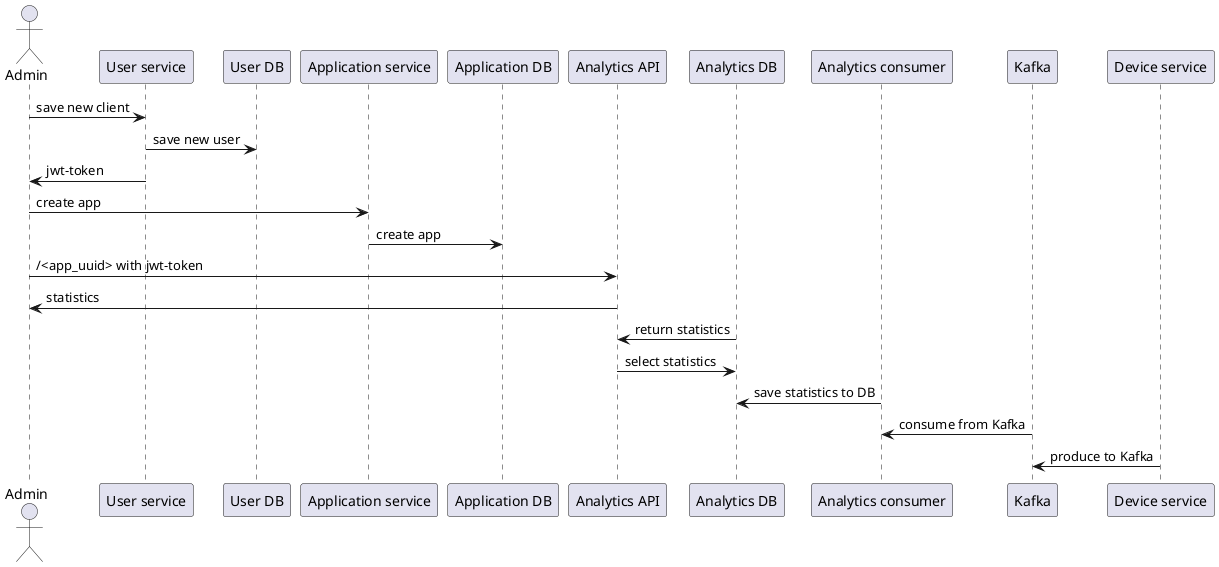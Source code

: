 @startuml

actor "Admin"

"Admin"-> "User service": save new client
"User service"-> "User DB": save new user
"Admin"<- "User service": jwt-token
"Admin"-> "Application service": create app
"Application service"-> "Application DB": create app
"Admin" -> "Analytics API": /<app_uuid> with jwt-token
"Analytics API" -> "Admin": statistics
"Analytics API" <- "Analytics DB": return statistics
"Analytics API" -> "Analytics DB": select statistics
"Analytics DB" <- "Analytics consumer": save statistics to DB
"Analytics consumer" <- "Kafka": consume from Kafka
"Kafka" <- "Device service": produce to Kafka

@enduml

